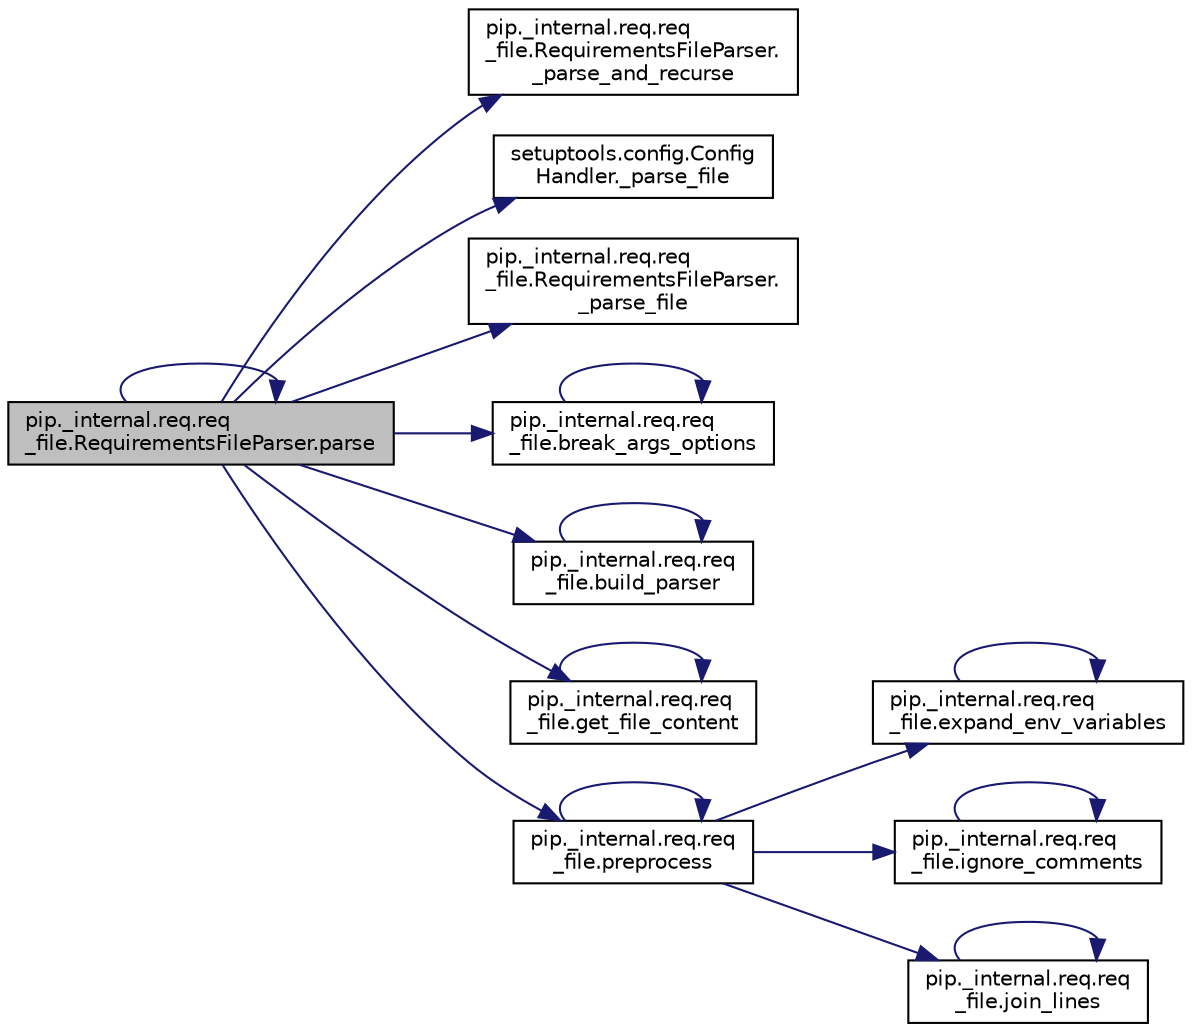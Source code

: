 digraph "pip._internal.req.req_file.RequirementsFileParser.parse"
{
 // LATEX_PDF_SIZE
  edge [fontname="Helvetica",fontsize="10",labelfontname="Helvetica",labelfontsize="10"];
  node [fontname="Helvetica",fontsize="10",shape=record];
  rankdir="LR";
  Node1 [label="pip._internal.req.req\l_file.RequirementsFileParser.parse",height=0.2,width=0.4,color="black", fillcolor="grey75", style="filled", fontcolor="black",tooltip=" "];
  Node1 -> Node2 [color="midnightblue",fontsize="10",style="solid",fontname="Helvetica"];
  Node2 [label="pip._internal.req.req\l_file.RequirementsFileParser.\l_parse_and_recurse",height=0.2,width=0.4,color="black", fillcolor="white", style="filled",URL="$df/d5c/classpip_1_1__internal_1_1req_1_1req__file_1_1_requirements_file_parser.html#a92f7f34fb83f6360a6c6f49903f0b37d",tooltip=" "];
  Node1 -> Node3 [color="midnightblue",fontsize="10",style="solid",fontname="Helvetica"];
  Node3 [label="setuptools.config.Config\lHandler._parse_file",height=0.2,width=0.4,color="black", fillcolor="white", style="filled",URL="$d2/d75/classsetuptools_1_1config_1_1_config_handler.html#ac3a3e661578af81b7dd99bcb934eef66",tooltip=" "];
  Node1 -> Node4 [color="midnightblue",fontsize="10",style="solid",fontname="Helvetica"];
  Node4 [label="pip._internal.req.req\l_file.RequirementsFileParser.\l_parse_file",height=0.2,width=0.4,color="black", fillcolor="white", style="filled",URL="$df/d5c/classpip_1_1__internal_1_1req_1_1req__file_1_1_requirements_file_parser.html#aa3f34650d4f46adba1f8d72fc5aeffd0",tooltip=" "];
  Node1 -> Node5 [color="midnightblue",fontsize="10",style="solid",fontname="Helvetica"];
  Node5 [label="pip._internal.req.req\l_file.break_args_options",height=0.2,width=0.4,color="black", fillcolor="white", style="filled",URL="$d9/d27/namespacepip_1_1__internal_1_1req_1_1req__file.html#adca49b696e4748bf27133819a32630bb",tooltip=" "];
  Node5 -> Node5 [color="midnightblue",fontsize="10",style="solid",fontname="Helvetica"];
  Node1 -> Node6 [color="midnightblue",fontsize="10",style="solid",fontname="Helvetica"];
  Node6 [label="pip._internal.req.req\l_file.build_parser",height=0.2,width=0.4,color="black", fillcolor="white", style="filled",URL="$d9/d27/namespacepip_1_1__internal_1_1req_1_1req__file.html#a9bdfec2f7212b3d02233e15697accf0e",tooltip=" "];
  Node6 -> Node6 [color="midnightblue",fontsize="10",style="solid",fontname="Helvetica"];
  Node1 -> Node7 [color="midnightblue",fontsize="10",style="solid",fontname="Helvetica"];
  Node7 [label="pip._internal.req.req\l_file.get_file_content",height=0.2,width=0.4,color="black", fillcolor="white", style="filled",URL="$d9/d27/namespacepip_1_1__internal_1_1req_1_1req__file.html#a5ed17b2cb10a68a923360641e20c9292",tooltip=" "];
  Node7 -> Node7 [color="midnightblue",fontsize="10",style="solid",fontname="Helvetica"];
  Node1 -> Node1 [color="midnightblue",fontsize="10",style="solid",fontname="Helvetica"];
  Node1 -> Node8 [color="midnightblue",fontsize="10",style="solid",fontname="Helvetica"];
  Node8 [label="pip._internal.req.req\l_file.preprocess",height=0.2,width=0.4,color="black", fillcolor="white", style="filled",URL="$d9/d27/namespacepip_1_1__internal_1_1req_1_1req__file.html#a16a10eabe89f4b32a34a6e12f3c4f61d",tooltip=" "];
  Node8 -> Node9 [color="midnightblue",fontsize="10",style="solid",fontname="Helvetica"];
  Node9 [label="pip._internal.req.req\l_file.expand_env_variables",height=0.2,width=0.4,color="black", fillcolor="white", style="filled",URL="$d9/d27/namespacepip_1_1__internal_1_1req_1_1req__file.html#aaa2783c13f9c17b7d9df8fe14ab757ca",tooltip=" "];
  Node9 -> Node9 [color="midnightblue",fontsize="10",style="solid",fontname="Helvetica"];
  Node8 -> Node10 [color="midnightblue",fontsize="10",style="solid",fontname="Helvetica"];
  Node10 [label="pip._internal.req.req\l_file.ignore_comments",height=0.2,width=0.4,color="black", fillcolor="white", style="filled",URL="$d9/d27/namespacepip_1_1__internal_1_1req_1_1req__file.html#a40df00a3ee6fabe682d935acd7533287",tooltip=" "];
  Node10 -> Node10 [color="midnightblue",fontsize="10",style="solid",fontname="Helvetica"];
  Node8 -> Node11 [color="midnightblue",fontsize="10",style="solid",fontname="Helvetica"];
  Node11 [label="pip._internal.req.req\l_file.join_lines",height=0.2,width=0.4,color="black", fillcolor="white", style="filled",URL="$d9/d27/namespacepip_1_1__internal_1_1req_1_1req__file.html#a93269fd95a1a9d8803053e948a293ef4",tooltip=" "];
  Node11 -> Node11 [color="midnightblue",fontsize="10",style="solid",fontname="Helvetica"];
  Node8 -> Node8 [color="midnightblue",fontsize="10",style="solid",fontname="Helvetica"];
}
